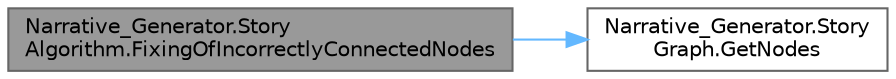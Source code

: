 digraph "Narrative_Generator.StoryAlgorithm.FixingOfIncorrectlyConnectedNodes"
{
 // LATEX_PDF_SIZE
  bgcolor="transparent";
  edge [fontname=Helvetica,fontsize=10,labelfontname=Helvetica,labelfontsize=10];
  node [fontname=Helvetica,fontsize=10,shape=box,height=0.2,width=0.4];
  rankdir="LR";
  Node1 [label="Narrative_Generator.Story\lAlgorithm.FixingOfIncorrectlyConnectedNodes",height=0.2,width=0.4,color="gray40", fillcolor="grey60", style="filled", fontcolor="black",tooltip="A method that checks the correct connection of nodes in a graph and fixes bugs."];
  Node1 -> Node2 [color="steelblue1",style="solid"];
  Node2 [label="Narrative_Generator.Story\lGraph.GetNodes",height=0.2,width=0.4,color="grey40", fillcolor="white", style="filled",URL="$class_narrative___generator_1_1_story_graph.html#a87cf32c4d674ebd68744e77652666b57",tooltip="Returns a list of nodes in the storygraph."];
}
